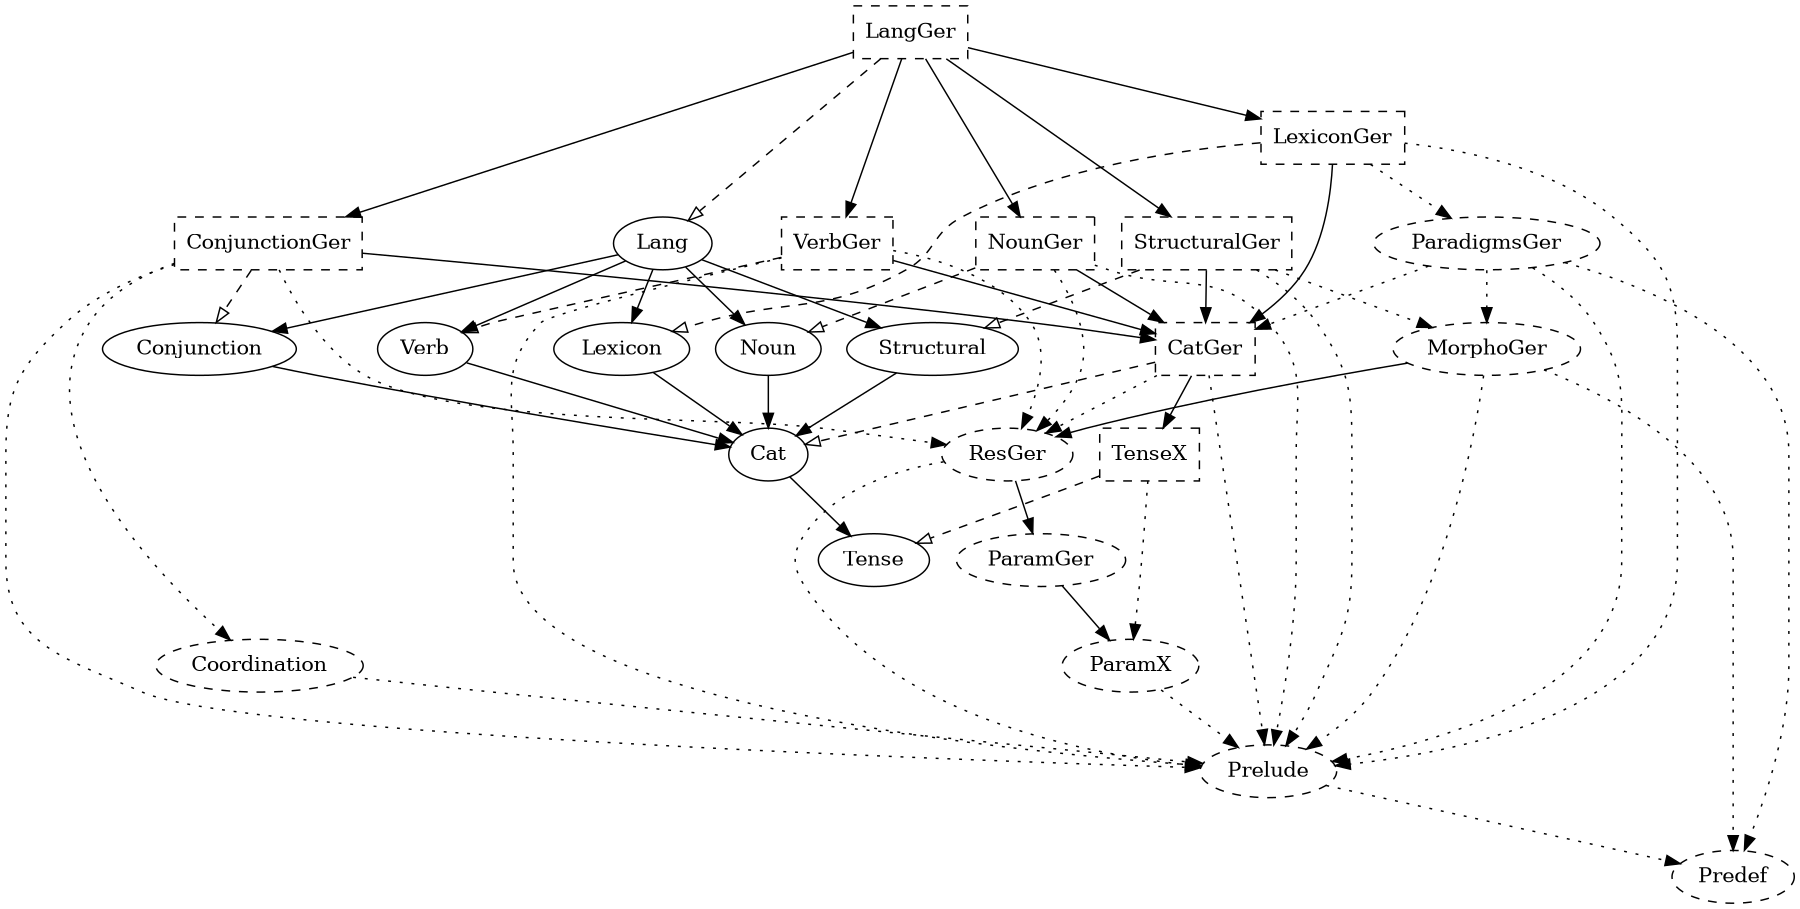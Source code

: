 digraph {

size = "12,12" ;

LangGer [style = "dashed", shape = "box", URL = "LangGer.gf"];
LangGer -> NounGer [style = "solid"];
LangGer -> VerbGer [style = "solid"];
LangGer -> ConjunctionGer [style = "solid"];
LangGer -> StructuralGer [style = "solid"];
LangGer -> LexiconGer [style = "solid"];
LangGer -> Lang [arrowhead = "empty", style = "dashed"];

Lang [style = "solid", shape = "ellipse", URL = "Lang.gf"];
Lang -> Noun [style = "solid"];
Lang -> Verb [style = "solid"];
Lang -> Conjunction [style = "solid"];
Lang -> Structural [style = "solid"];
Lang -> Lexicon [style = "solid"];

NounGer [style = "dashed", shape = "box", URL = "NounGer.gf"];
NounGer -> CatGer [style = "solid"];
NounGer -> ResGer [style = "dotted"];
NounGer -> Prelude [style = "dotted"];
NounGer -> Noun [arrowhead = "empty", style = "dashed"];

Noun [style = "solid", shape = "ellipse", URL = "Noun.gf"];
Noun -> Cat [style = "solid"];

VerbGer [style = "dashed", shape = "box", URL = "VerbGer.gf"];
VerbGer -> CatGer [style = "solid"];
VerbGer -> Prelude [style = "dotted"];
VerbGer -> ResGer [style = "dotted"];
VerbGer -> Verb [arrowhead = "empty", style = "dashed"];

Verb [style = "solid", shape = "ellipse", URL = "Verb.gf"];
Verb -> Cat [style = "solid"];

ConjunctionGer [style = "dashed", shape = "box", URL = "ConjunctionGer.gf"];
ConjunctionGer -> CatGer [style = "solid"];
ConjunctionGer -> ResGer [style = "dotted"];
ConjunctionGer -> Coordination [style = "dotted"];
ConjunctionGer -> Prelude [style = "dotted"];
ConjunctionGer -> Conjunction [arrowhead = "empty", style = "dashed"];

Conjunction [style = "solid", shape = "ellipse", URL = "Conjunction.gf"];
Conjunction -> Cat [style = "solid"];

Coordination [style = "dashed", shape = "ellipse", URL = "Coordination.gf"];
Coordination -> Prelude [style = "dotted"];

StructuralGer [style = "dashed", shape = "box", URL = "StructuralGer.gf"];
StructuralGer -> CatGer [style = "solid"];
StructuralGer -> MorphoGer [style = "dotted"];
StructuralGer -> Prelude [style = "dotted"];
StructuralGer -> Structural [arrowhead = "empty", style = "dashed"];

Structural [style = "solid", shape = "ellipse", URL = "Structural.gf"];
Structural -> Cat [style = "solid"];

LexiconGer [style = "dashed", shape = "box", URL = "LexiconGer.gf"];
LexiconGer -> CatGer [style = "solid"];
LexiconGer -> Prelude [style = "dotted"];
LexiconGer -> ParadigmsGer [style = "dotted"];
LexiconGer -> Lexicon [arrowhead = "empty", style = "dashed"];

Lexicon [style = "solid", shape = "ellipse", URL = "Lexicon.gf"];
Lexicon -> Cat [style = "solid"];

ParadigmsGer [style = "dashed", shape = "ellipse", URL = "ParadigmsGer.gf"];
ParadigmsGer -> Predef [style = "dotted"];
ParadigmsGer -> Prelude [style = "dotted"];
ParadigmsGer -> MorphoGer [style = "dotted"];
ParadigmsGer -> CatGer [style = "dotted"];

CatGer [style = "dashed", shape = "box", URL = "CatGer.gf"];
CatGer -> TenseX [style = "solid"];
CatGer -> ResGer [style = "dotted"];
CatGer -> Prelude [style = "dotted"];
CatGer -> Cat [arrowhead = "empty", style = "dashed"];

Cat [style = "solid", shape = "ellipse", URL = "Cat.gf"];
Cat -> Tense [style = "solid"];

TenseX [style = "dashed", shape = "box", URL = "TenseX.gf"];
TenseX -> ParamX [style = "dotted"];
TenseX -> Tense [arrowhead = "empty", style = "dashed"];

Tense [style = "solid", shape = "ellipse", URL = "Tense.gf"];

MorphoGer [style = "dashed", shape = "ellipse", URL = "MorphoGer.gf"];
MorphoGer -> ResGer [style = "solid"];
MorphoGer -> Prelude [style = "dotted"];
MorphoGer -> Predef [style = "dotted"];

ResGer [style = "dashed", shape = "ellipse", URL = "ResGer.gf"];
ResGer -> ParamGer [style = "solid"];
ResGer -> Prelude [style = "dotted"];

ParamGer [style = "dashed", shape = "ellipse", URL = "ParamGer.gf"];
ParamGer -> ParamX [style = "solid"];

ParamX [style = "dashed", shape = "ellipse", URL = "ParamX.gf"];
ParamX -> Prelude [style = "dotted"];

Prelude [style = "dashed", shape = "ellipse", URL = "Prelude.gf"];
Prelude -> Predef [style = "dotted"];

Predef [style = "dashed", shape = "ellipse", URL = "Predef.gf"];

}
